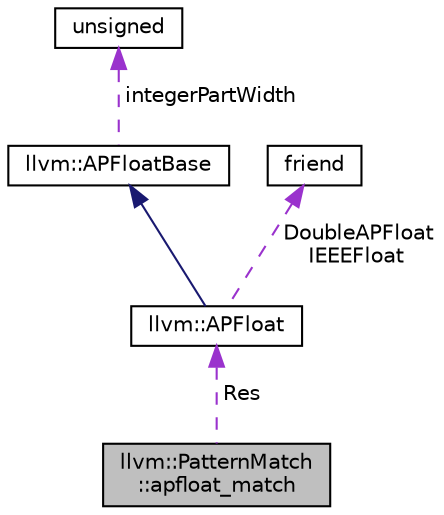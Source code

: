 digraph "llvm::PatternMatch::apfloat_match"
{
 // LATEX_PDF_SIZE
  bgcolor="transparent";
  edge [fontname="Helvetica",fontsize="10",labelfontname="Helvetica",labelfontsize="10"];
  node [fontname="Helvetica",fontsize="10",shape="box"];
  Node1 [label="llvm::PatternMatch\l::apfloat_match",height=0.2,width=0.4,color="black", fillcolor="grey75", style="filled", fontcolor="black",tooltip=" "];
  Node2 -> Node1 [dir="back",color="darkorchid3",fontsize="10",style="dashed",label=" Res" ,fontname="Helvetica"];
  Node2 [label="llvm::APFloat",height=0.2,width=0.4,color="black",URL="$classllvm_1_1APFloat.html",tooltip=" "];
  Node3 -> Node2 [dir="back",color="midnightblue",fontsize="10",style="solid",fontname="Helvetica"];
  Node3 [label="llvm::APFloatBase",height=0.2,width=0.4,color="black",URL="$structllvm_1_1APFloatBase.html",tooltip="A self-contained host- and target-independent arbitrary-precision floating-point software implementat..."];
  Node4 -> Node3 [dir="back",color="darkorchid3",fontsize="10",style="dashed",label=" integerPartWidth" ,fontname="Helvetica"];
  Node4 [label="unsigned",height=0.2,width=0.4,color="black",URL="$classunsigned.html",tooltip=" "];
  Node5 -> Node2 [dir="back",color="darkorchid3",fontsize="10",style="dashed",label=" DoubleAPFloat\nIEEEFloat" ,fontname="Helvetica"];
  Node5 [label="friend",height=0.2,width=0.4,color="black",tooltip=" "];
}
